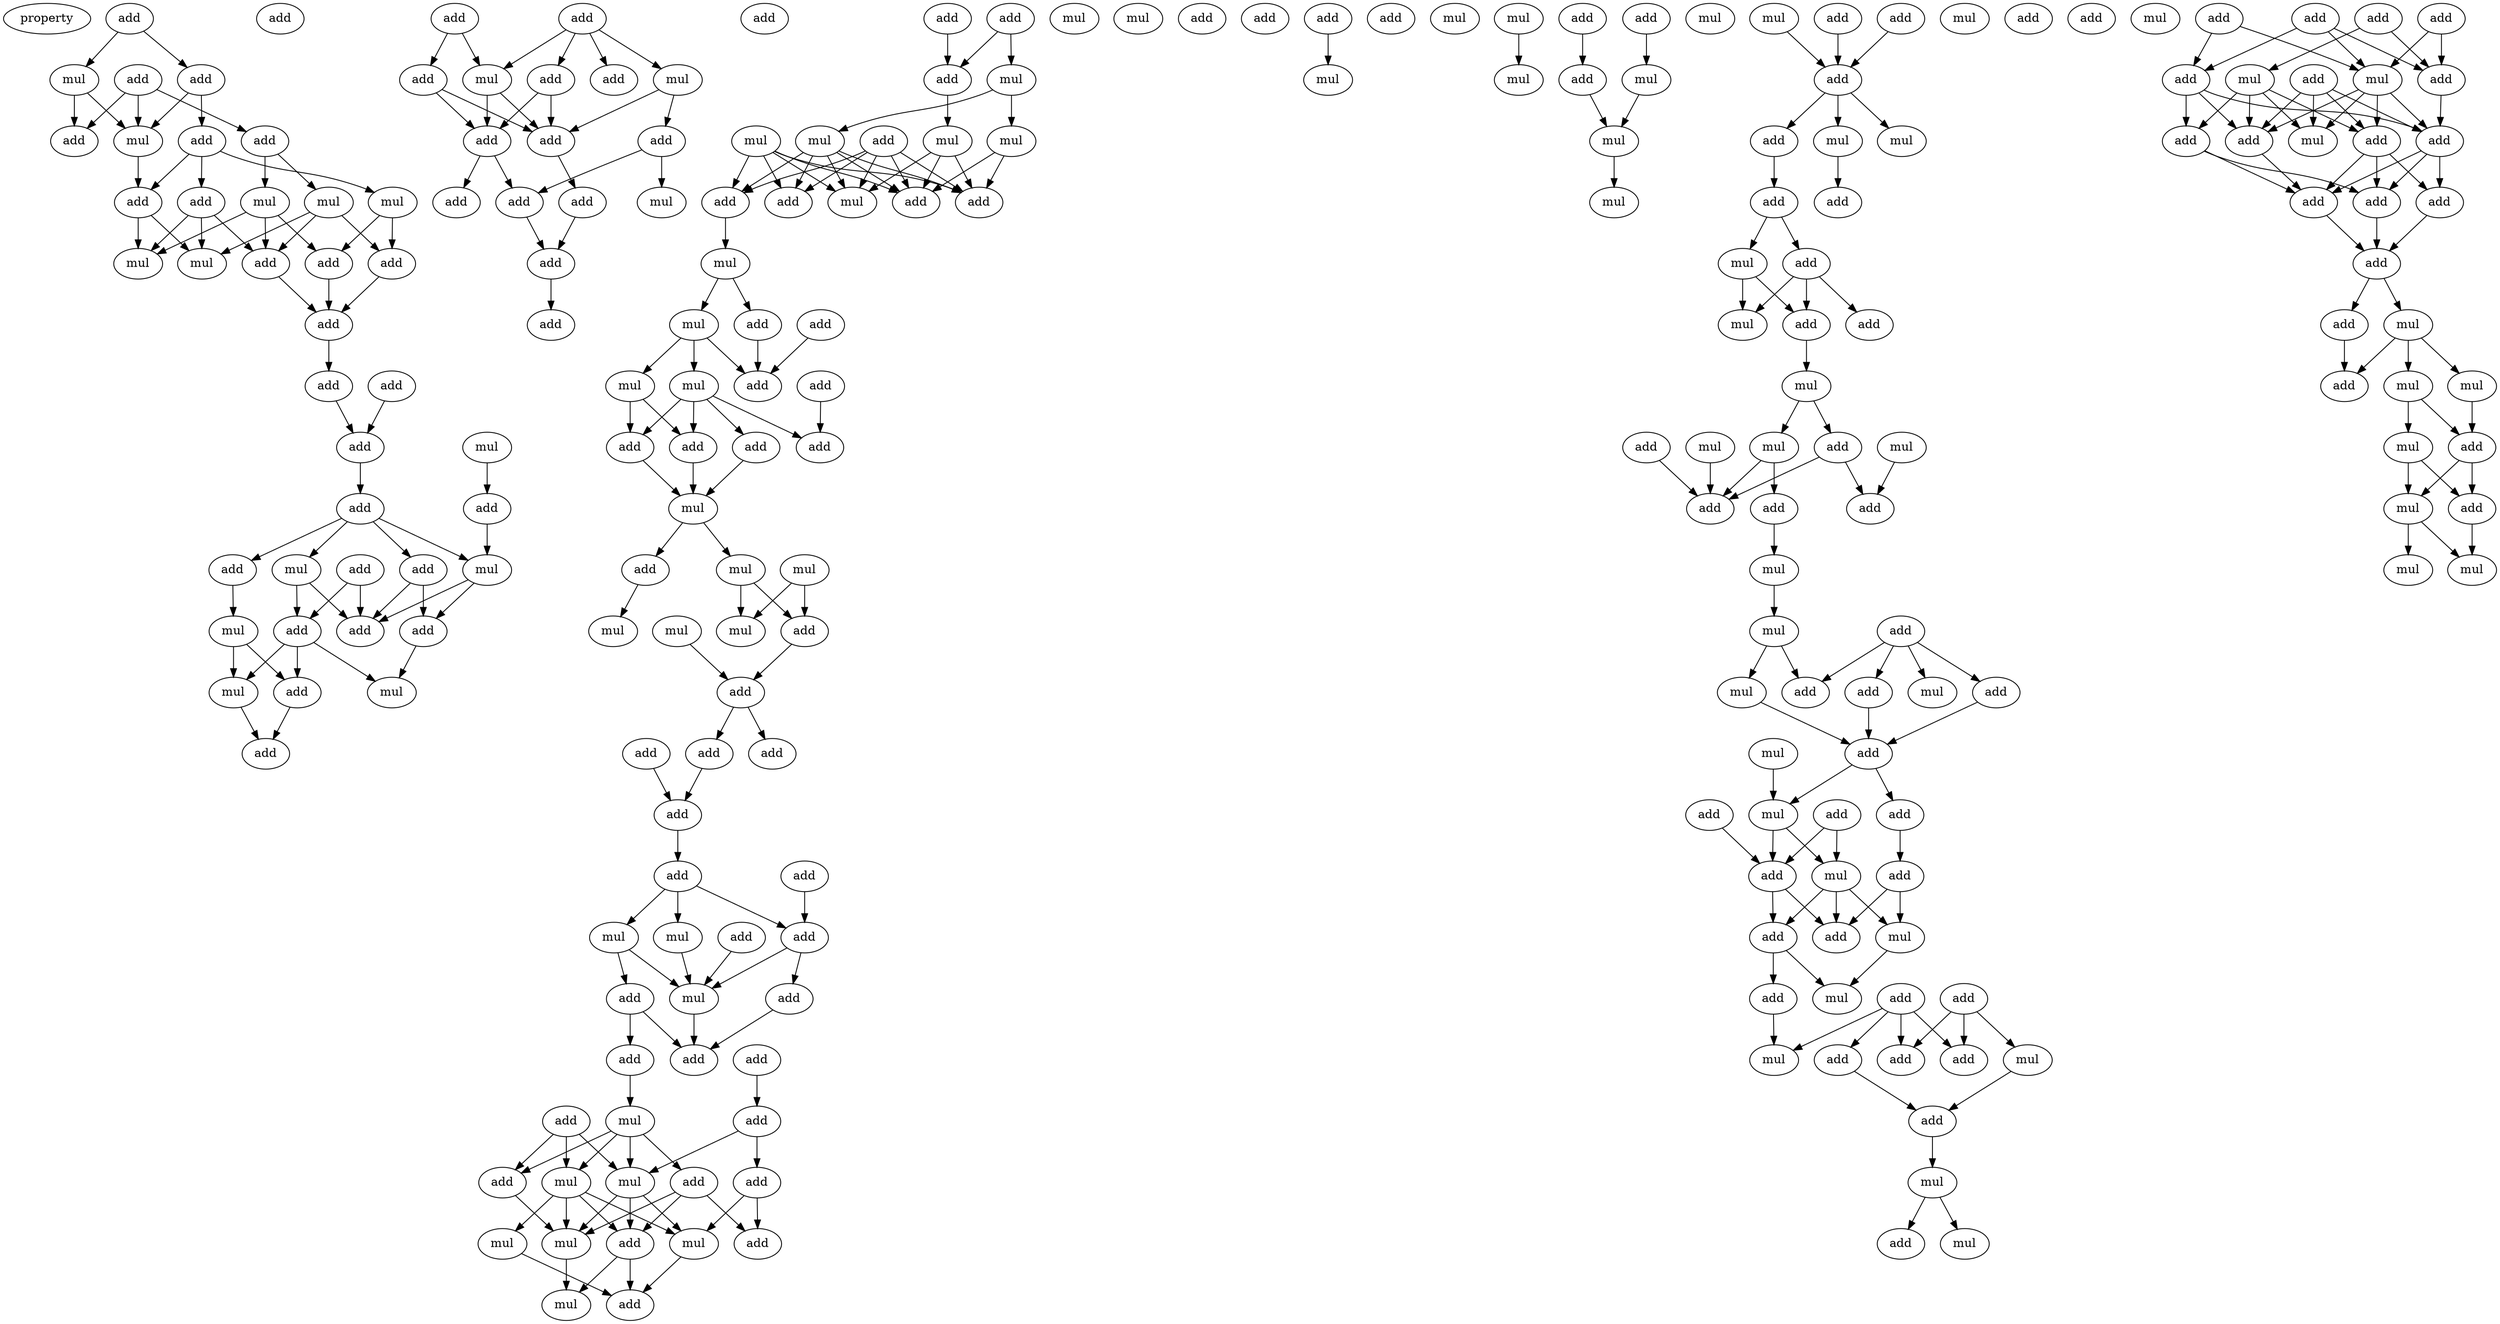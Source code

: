 digraph {
    node [fontcolor=black]
    property [mul=2,lf=1.1]
    0 [ label = add ];
    1 [ label = mul ];
    2 [ label = add ];
    3 [ label = add ];
    4 [ label = mul ];
    5 [ label = add ];
    6 [ label = add ];
    7 [ label = add ];
    8 [ label = mul ];
    9 [ label = mul ];
    10 [ label = add ];
    11 [ label = mul ];
    12 [ label = add ];
    13 [ label = mul ];
    14 [ label = add ];
    15 [ label = mul ];
    16 [ label = add ];
    17 [ label = add ];
    18 [ label = add ];
    19 [ label = add ];
    20 [ label = add ];
    21 [ label = add ];
    22 [ label = mul ];
    23 [ label = add ];
    24 [ label = add ];
    25 [ label = add ];
    26 [ label = mul ];
    27 [ label = add ];
    28 [ label = mul ];
    29 [ label = add ];
    30 [ label = add ];
    31 [ label = add ];
    32 [ label = add ];
    33 [ label = mul ];
    34 [ label = add ];
    35 [ label = mul ];
    36 [ label = add ];
    37 [ label = mul ];
    38 [ label = add ];
    39 [ label = add ];
    40 [ label = add ];
    41 [ label = add ];
    42 [ label = mul ];
    43 [ label = mul ];
    44 [ label = add ];
    45 [ label = add ];
    46 [ label = add ];
    47 [ label = add ];
    48 [ label = add ];
    49 [ label = add ];
    50 [ label = mul ];
    51 [ label = add ];
    52 [ label = add ];
    53 [ label = add ];
    54 [ label = add ];
    55 [ label = add ];
    56 [ label = add ];
    57 [ label = add ];
    58 [ label = mul ];
    59 [ label = add ];
    60 [ label = mul ];
    61 [ label = mul ];
    62 [ label = mul ];
    63 [ label = add ];
    64 [ label = mul ];
    65 [ label = add ];
    66 [ label = mul ];
    67 [ label = add ];
    68 [ label = add ];
    69 [ label = add ];
    70 [ label = mul ];
    71 [ label = add ];
    72 [ label = mul ];
    73 [ label = add ];
    74 [ label = mul ];
    75 [ label = mul ];
    76 [ label = add ];
    77 [ label = add ];
    78 [ label = mul ];
    79 [ label = add ];
    80 [ label = add ];
    81 [ label = add ];
    82 [ label = add ];
    83 [ label = mul ];
    84 [ label = add ];
    85 [ label = mul ];
    86 [ label = mul ];
    87 [ label = mul ];
    88 [ label = mul ];
    89 [ label = mul ];
    90 [ label = add ];
    91 [ label = mul ];
    92 [ label = add ];
    93 [ label = add ];
    94 [ label = add ];
    95 [ label = add ];
    96 [ label = add ];
    97 [ label = add ];
    98 [ label = add ];
    99 [ label = add ];
    100 [ label = add ];
    101 [ label = add ];
    102 [ label = mul ];
    103 [ label = add ];
    104 [ label = mul ];
    105 [ label = add ];
    106 [ label = mul ];
    107 [ label = add ];
    108 [ label = add ];
    109 [ label = add ];
    110 [ label = add ];
    111 [ label = add ];
    112 [ label = add ];
    113 [ label = mul ];
    114 [ label = add ];
    115 [ label = add ];
    116 [ label = mul ];
    117 [ label = mul ];
    118 [ label = add ];
    119 [ label = add ];
    120 [ label = mul ];
    121 [ label = mul ];
    122 [ label = mul ];
    123 [ label = add ];
    124 [ label = mul ];
    125 [ label = add ];
    126 [ label = add ];
    127 [ label = add ];
    128 [ label = mul ];
    129 [ label = mul ];
    130 [ label = mul ];
    131 [ label = mul ];
    132 [ label = add ];
    133 [ label = add ];
    134 [ label = add ];
    135 [ label = mul ];
    136 [ label = mul ];
    137 [ label = mul ];
    138 [ label = mul ];
    139 [ label = add ];
    140 [ label = add ];
    141 [ label = mul ];
    142 [ label = mul ];
    143 [ label = add ];
    144 [ label = add ];
    145 [ label = mul ];
    146 [ label = mul ];
    147 [ label = add ];
    148 [ label = add ];
    149 [ label = mul ];
    150 [ label = add ];
    151 [ label = add ];
    152 [ label = add ];
    153 [ label = mul ];
    154 [ label = add ];
    155 [ label = mul ];
    156 [ label = mul ];
    157 [ label = mul ];
    158 [ label = add ];
    159 [ label = add ];
    160 [ label = mul ];
    161 [ label = add ];
    162 [ label = add ];
    163 [ label = add ];
    164 [ label = add ];
    165 [ label = mul ];
    166 [ label = mul ];
    167 [ label = add ];
    168 [ label = mul ];
    169 [ label = add ];
    170 [ label = add ];
    171 [ label = add ];
    172 [ label = mul ];
    173 [ label = add ];
    174 [ label = mul ];
    175 [ label = mul ];
    176 [ label = add ];
    177 [ label = add ];
    178 [ label = add ];
    179 [ label = mul ];
    180 [ label = add ];
    181 [ label = add ];
    182 [ label = mul ];
    183 [ label = add ];
    184 [ label = add ];
    185 [ label = add ];
    186 [ label = add ];
    187 [ label = add ];
    188 [ label = mul ];
    189 [ label = add ];
    190 [ label = add ];
    191 [ label = mul ];
    192 [ label = add ];
    193 [ label = mul ];
    194 [ label = add ];
    195 [ label = mul ];
    196 [ label = add ];
    197 [ label = mul ];
    198 [ label = mul ];
    199 [ label = add ];
    200 [ label = add ];
    201 [ label = add ];
    202 [ label = add ];
    203 [ label = add ];
    204 [ label = mul ];
    205 [ label = add ];
    206 [ label = add ];
    207 [ label = mul ];
    208 [ label = mul ];
    209 [ label = add ];
    210 [ label = add ];
    211 [ label = add ];
    212 [ label = add ];
    213 [ label = add ];
    214 [ label = add ];
    215 [ label = add ];
    216 [ label = add ];
    217 [ label = mul ];
    218 [ label = add ];
    219 [ label = add ];
    220 [ label = mul ];
    221 [ label = mul ];
    222 [ label = add ];
    223 [ label = mul ];
    224 [ label = mul ];
    225 [ label = add ];
    226 [ label = mul ];
    227 [ label = mul ];
    0 -> 1 [ name = 0 ];
    0 -> 2 [ name = 1 ];
    1 -> 4 [ name = 2 ];
    1 -> 6 [ name = 3 ];
    2 -> 4 [ name = 4 ];
    2 -> 5 [ name = 5 ];
    3 -> 4 [ name = 6 ];
    3 -> 6 [ name = 7 ];
    3 -> 7 [ name = 8 ];
    4 -> 10 [ name = 9 ];
    5 -> 10 [ name = 10 ];
    5 -> 11 [ name = 11 ];
    5 -> 12 [ name = 12 ];
    7 -> 8 [ name = 13 ];
    7 -> 9 [ name = 14 ];
    8 -> 13 [ name = 15 ];
    8 -> 14 [ name = 16 ];
    8 -> 17 [ name = 17 ];
    9 -> 14 [ name = 18 ];
    9 -> 15 [ name = 19 ];
    9 -> 16 [ name = 20 ];
    10 -> 13 [ name = 21 ];
    10 -> 15 [ name = 22 ];
    11 -> 16 [ name = 23 ];
    11 -> 17 [ name = 24 ];
    12 -> 13 [ name = 25 ];
    12 -> 14 [ name = 26 ];
    12 -> 15 [ name = 27 ];
    14 -> 18 [ name = 28 ];
    16 -> 18 [ name = 29 ];
    17 -> 18 [ name = 30 ];
    18 -> 19 [ name = 31 ];
    19 -> 21 [ name = 32 ];
    20 -> 21 [ name = 33 ];
    21 -> 23 [ name = 34 ];
    22 -> 24 [ name = 35 ];
    23 -> 25 [ name = 36 ];
    23 -> 26 [ name = 37 ];
    23 -> 28 [ name = 38 ];
    23 -> 29 [ name = 39 ];
    24 -> 26 [ name = 40 ];
    25 -> 30 [ name = 41 ];
    25 -> 32 [ name = 42 ];
    26 -> 30 [ name = 43 ];
    26 -> 32 [ name = 44 ];
    27 -> 31 [ name = 45 ];
    27 -> 32 [ name = 46 ];
    28 -> 31 [ name = 47 ];
    28 -> 32 [ name = 48 ];
    29 -> 33 [ name = 49 ];
    30 -> 35 [ name = 50 ];
    31 -> 35 [ name = 51 ];
    31 -> 36 [ name = 52 ];
    31 -> 37 [ name = 53 ];
    33 -> 36 [ name = 54 ];
    33 -> 37 [ name = 55 ];
    36 -> 38 [ name = 56 ];
    37 -> 38 [ name = 57 ];
    39 -> 43 [ name = 58 ];
    39 -> 45 [ name = 59 ];
    41 -> 42 [ name = 60 ];
    41 -> 43 [ name = 61 ];
    41 -> 44 [ name = 62 ];
    41 -> 46 [ name = 63 ];
    42 -> 48 [ name = 64 ];
    42 -> 49 [ name = 65 ];
    43 -> 47 [ name = 66 ];
    43 -> 49 [ name = 67 ];
    44 -> 47 [ name = 68 ];
    44 -> 49 [ name = 69 ];
    45 -> 47 [ name = 70 ];
    45 -> 49 [ name = 71 ];
    47 -> 51 [ name = 72 ];
    47 -> 53 [ name = 73 ];
    48 -> 50 [ name = 74 ];
    48 -> 51 [ name = 75 ];
    49 -> 52 [ name = 76 ];
    51 -> 54 [ name = 77 ];
    52 -> 54 [ name = 78 ];
    54 -> 57 [ name = 79 ];
    55 -> 59 [ name = 80 ];
    56 -> 58 [ name = 81 ];
    56 -> 59 [ name = 82 ];
    58 -> 61 [ name = 83 ];
    58 -> 62 [ name = 84 ];
    59 -> 64 [ name = 85 ];
    60 -> 65 [ name = 86 ];
    60 -> 66 [ name = 87 ];
    60 -> 67 [ name = 88 ];
    60 -> 68 [ name = 89 ];
    60 -> 69 [ name = 90 ];
    61 -> 65 [ name = 91 ];
    61 -> 66 [ name = 92 ];
    61 -> 67 [ name = 93 ];
    61 -> 68 [ name = 94 ];
    61 -> 69 [ name = 95 ];
    62 -> 65 [ name = 96 ];
    62 -> 67 [ name = 97 ];
    63 -> 65 [ name = 98 ];
    63 -> 66 [ name = 99 ];
    63 -> 67 [ name = 100 ];
    63 -> 68 [ name = 101 ];
    63 -> 69 [ name = 102 ];
    64 -> 65 [ name = 103 ];
    64 -> 66 [ name = 104 ];
    64 -> 67 [ name = 105 ];
    68 -> 70 [ name = 106 ];
    70 -> 71 [ name = 107 ];
    70 -> 74 [ name = 108 ];
    71 -> 76 [ name = 109 ];
    73 -> 76 [ name = 110 ];
    74 -> 75 [ name = 111 ];
    74 -> 76 [ name = 112 ];
    74 -> 78 [ name = 113 ];
    75 -> 79 [ name = 114 ];
    75 -> 80 [ name = 115 ];
    75 -> 81 [ name = 116 ];
    75 -> 82 [ name = 117 ];
    77 -> 79 [ name = 118 ];
    78 -> 80 [ name = 119 ];
    78 -> 82 [ name = 120 ];
    80 -> 83 [ name = 121 ];
    81 -> 83 [ name = 122 ];
    82 -> 83 [ name = 123 ];
    83 -> 84 [ name = 124 ];
    83 -> 85 [ name = 125 ];
    84 -> 87 [ name = 126 ];
    85 -> 90 [ name = 127 ];
    85 -> 91 [ name = 128 ];
    86 -> 90 [ name = 129 ];
    86 -> 91 [ name = 130 ];
    88 -> 92 [ name = 131 ];
    90 -> 92 [ name = 132 ];
    92 -> 95 [ name = 133 ];
    92 -> 97 [ name = 134 ];
    93 -> 98 [ name = 135 ];
    95 -> 98 [ name = 136 ];
    98 -> 99 [ name = 137 ];
    99 -> 102 [ name = 138 ];
    99 -> 103 [ name = 139 ];
    99 -> 104 [ name = 140 ];
    100 -> 103 [ name = 141 ];
    101 -> 106 [ name = 142 ];
    102 -> 106 [ name = 143 ];
    103 -> 106 [ name = 144 ];
    103 -> 107 [ name = 145 ];
    104 -> 105 [ name = 146 ];
    104 -> 106 [ name = 147 ];
    105 -> 108 [ name = 148 ];
    105 -> 110 [ name = 149 ];
    106 -> 110 [ name = 150 ];
    107 -> 110 [ name = 151 ];
    108 -> 113 [ name = 152 ];
    109 -> 112 [ name = 153 ];
    111 -> 114 [ name = 154 ];
    111 -> 116 [ name = 155 ];
    111 -> 117 [ name = 156 ];
    112 -> 115 [ name = 157 ];
    112 -> 116 [ name = 158 ];
    113 -> 114 [ name = 159 ];
    113 -> 116 [ name = 160 ];
    113 -> 117 [ name = 161 ];
    113 -> 118 [ name = 162 ];
    114 -> 121 [ name = 163 ];
    115 -> 122 [ name = 164 ];
    115 -> 123 [ name = 165 ];
    116 -> 119 [ name = 166 ];
    116 -> 121 [ name = 167 ];
    116 -> 122 [ name = 168 ];
    117 -> 119 [ name = 169 ];
    117 -> 120 [ name = 170 ];
    117 -> 121 [ name = 171 ];
    117 -> 122 [ name = 172 ];
    118 -> 119 [ name = 173 ];
    118 -> 121 [ name = 174 ];
    118 -> 123 [ name = 175 ];
    119 -> 124 [ name = 176 ];
    119 -> 125 [ name = 177 ];
    120 -> 125 [ name = 178 ];
    121 -> 124 [ name = 179 ];
    122 -> 125 [ name = 180 ];
    126 -> 129 [ name = 181 ];
    130 -> 131 [ name = 182 ];
    132 -> 134 [ name = 183 ];
    133 -> 135 [ name = 184 ];
    134 -> 137 [ name = 185 ];
    135 -> 137 [ name = 186 ];
    137 -> 141 [ name = 187 ];
    138 -> 143 [ name = 188 ];
    139 -> 143 [ name = 189 ];
    140 -> 143 [ name = 190 ];
    143 -> 144 [ name = 191 ];
    143 -> 145 [ name = 192 ];
    143 -> 146 [ name = 193 ];
    144 -> 148 [ name = 194 ];
    145 -> 147 [ name = 195 ];
    148 -> 149 [ name = 196 ];
    148 -> 150 [ name = 197 ];
    149 -> 153 [ name = 198 ];
    149 -> 154 [ name = 199 ];
    150 -> 151 [ name = 200 ];
    150 -> 153 [ name = 201 ];
    150 -> 154 [ name = 202 ];
    154 -> 155 [ name = 203 ];
    155 -> 156 [ name = 204 ];
    155 -> 159 [ name = 205 ];
    156 -> 161 [ name = 206 ];
    156 -> 163 [ name = 207 ];
    157 -> 162 [ name = 208 ];
    158 -> 163 [ name = 209 ];
    159 -> 162 [ name = 210 ];
    159 -> 163 [ name = 211 ];
    160 -> 163 [ name = 212 ];
    161 -> 165 [ name = 213 ];
    165 -> 166 [ name = 214 ];
    166 -> 171 [ name = 215 ];
    166 -> 172 [ name = 216 ];
    167 -> 168 [ name = 217 ];
    167 -> 169 [ name = 218 ];
    167 -> 170 [ name = 219 ];
    167 -> 171 [ name = 220 ];
    169 -> 173 [ name = 221 ];
    170 -> 173 [ name = 222 ];
    172 -> 173 [ name = 223 ];
    173 -> 175 [ name = 224 ];
    173 -> 176 [ name = 225 ];
    174 -> 175 [ name = 226 ];
    175 -> 179 [ name = 227 ];
    175 -> 181 [ name = 228 ];
    176 -> 180 [ name = 229 ];
    177 -> 181 [ name = 230 ];
    178 -> 179 [ name = 231 ];
    178 -> 181 [ name = 232 ];
    179 -> 182 [ name = 233 ];
    179 -> 183 [ name = 234 ];
    179 -> 184 [ name = 235 ];
    180 -> 182 [ name = 236 ];
    180 -> 183 [ name = 237 ];
    181 -> 183 [ name = 238 ];
    181 -> 184 [ name = 239 ];
    182 -> 188 [ name = 240 ];
    184 -> 186 [ name = 241 ];
    184 -> 188 [ name = 242 ];
    185 -> 189 [ name = 243 ];
    185 -> 190 [ name = 244 ];
    185 -> 191 [ name = 245 ];
    186 -> 193 [ name = 246 ];
    187 -> 189 [ name = 247 ];
    187 -> 190 [ name = 248 ];
    187 -> 192 [ name = 249 ];
    187 -> 193 [ name = 250 ];
    191 -> 194 [ name = 251 ];
    192 -> 194 [ name = 252 ];
    194 -> 195 [ name = 253 ];
    195 -> 196 [ name = 254 ];
    195 -> 197 [ name = 255 ];
    199 -> 204 [ name = 256 ];
    199 -> 206 [ name = 257 ];
    200 -> 205 [ name = 258 ];
    200 -> 206 [ name = 259 ];
    200 -> 207 [ name = 260 ];
    201 -> 205 [ name = 261 ];
    201 -> 207 [ name = 262 ];
    202 -> 206 [ name = 263 ];
    202 -> 207 [ name = 264 ];
    203 -> 208 [ name = 265 ];
    203 -> 210 [ name = 266 ];
    203 -> 211 [ name = 267 ];
    203 -> 212 [ name = 268 ];
    204 -> 208 [ name = 269 ];
    204 -> 209 [ name = 270 ];
    204 -> 210 [ name = 271 ];
    204 -> 211 [ name = 272 ];
    205 -> 209 [ name = 273 ];
    205 -> 211 [ name = 274 ];
    205 -> 212 [ name = 275 ];
    206 -> 212 [ name = 276 ];
    207 -> 208 [ name = 277 ];
    207 -> 210 [ name = 278 ];
    207 -> 211 [ name = 279 ];
    207 -> 212 [ name = 280 ];
    209 -> 213 [ name = 281 ];
    209 -> 215 [ name = 282 ];
    210 -> 213 [ name = 283 ];
    210 -> 214 [ name = 284 ];
    210 -> 215 [ name = 285 ];
    211 -> 215 [ name = 286 ];
    212 -> 213 [ name = 287 ];
    212 -> 214 [ name = 288 ];
    212 -> 215 [ name = 289 ];
    213 -> 216 [ name = 290 ];
    214 -> 216 [ name = 291 ];
    215 -> 216 [ name = 292 ];
    216 -> 217 [ name = 293 ];
    216 -> 218 [ name = 294 ];
    217 -> 219 [ name = 295 ];
    217 -> 220 [ name = 296 ];
    217 -> 221 [ name = 297 ];
    218 -> 219 [ name = 298 ];
    220 -> 222 [ name = 299 ];
    221 -> 222 [ name = 300 ];
    221 -> 223 [ name = 301 ];
    222 -> 224 [ name = 302 ];
    222 -> 225 [ name = 303 ];
    223 -> 224 [ name = 304 ];
    223 -> 225 [ name = 305 ];
    224 -> 226 [ name = 306 ];
    224 -> 227 [ name = 307 ];
    225 -> 227 [ name = 308 ];
}
